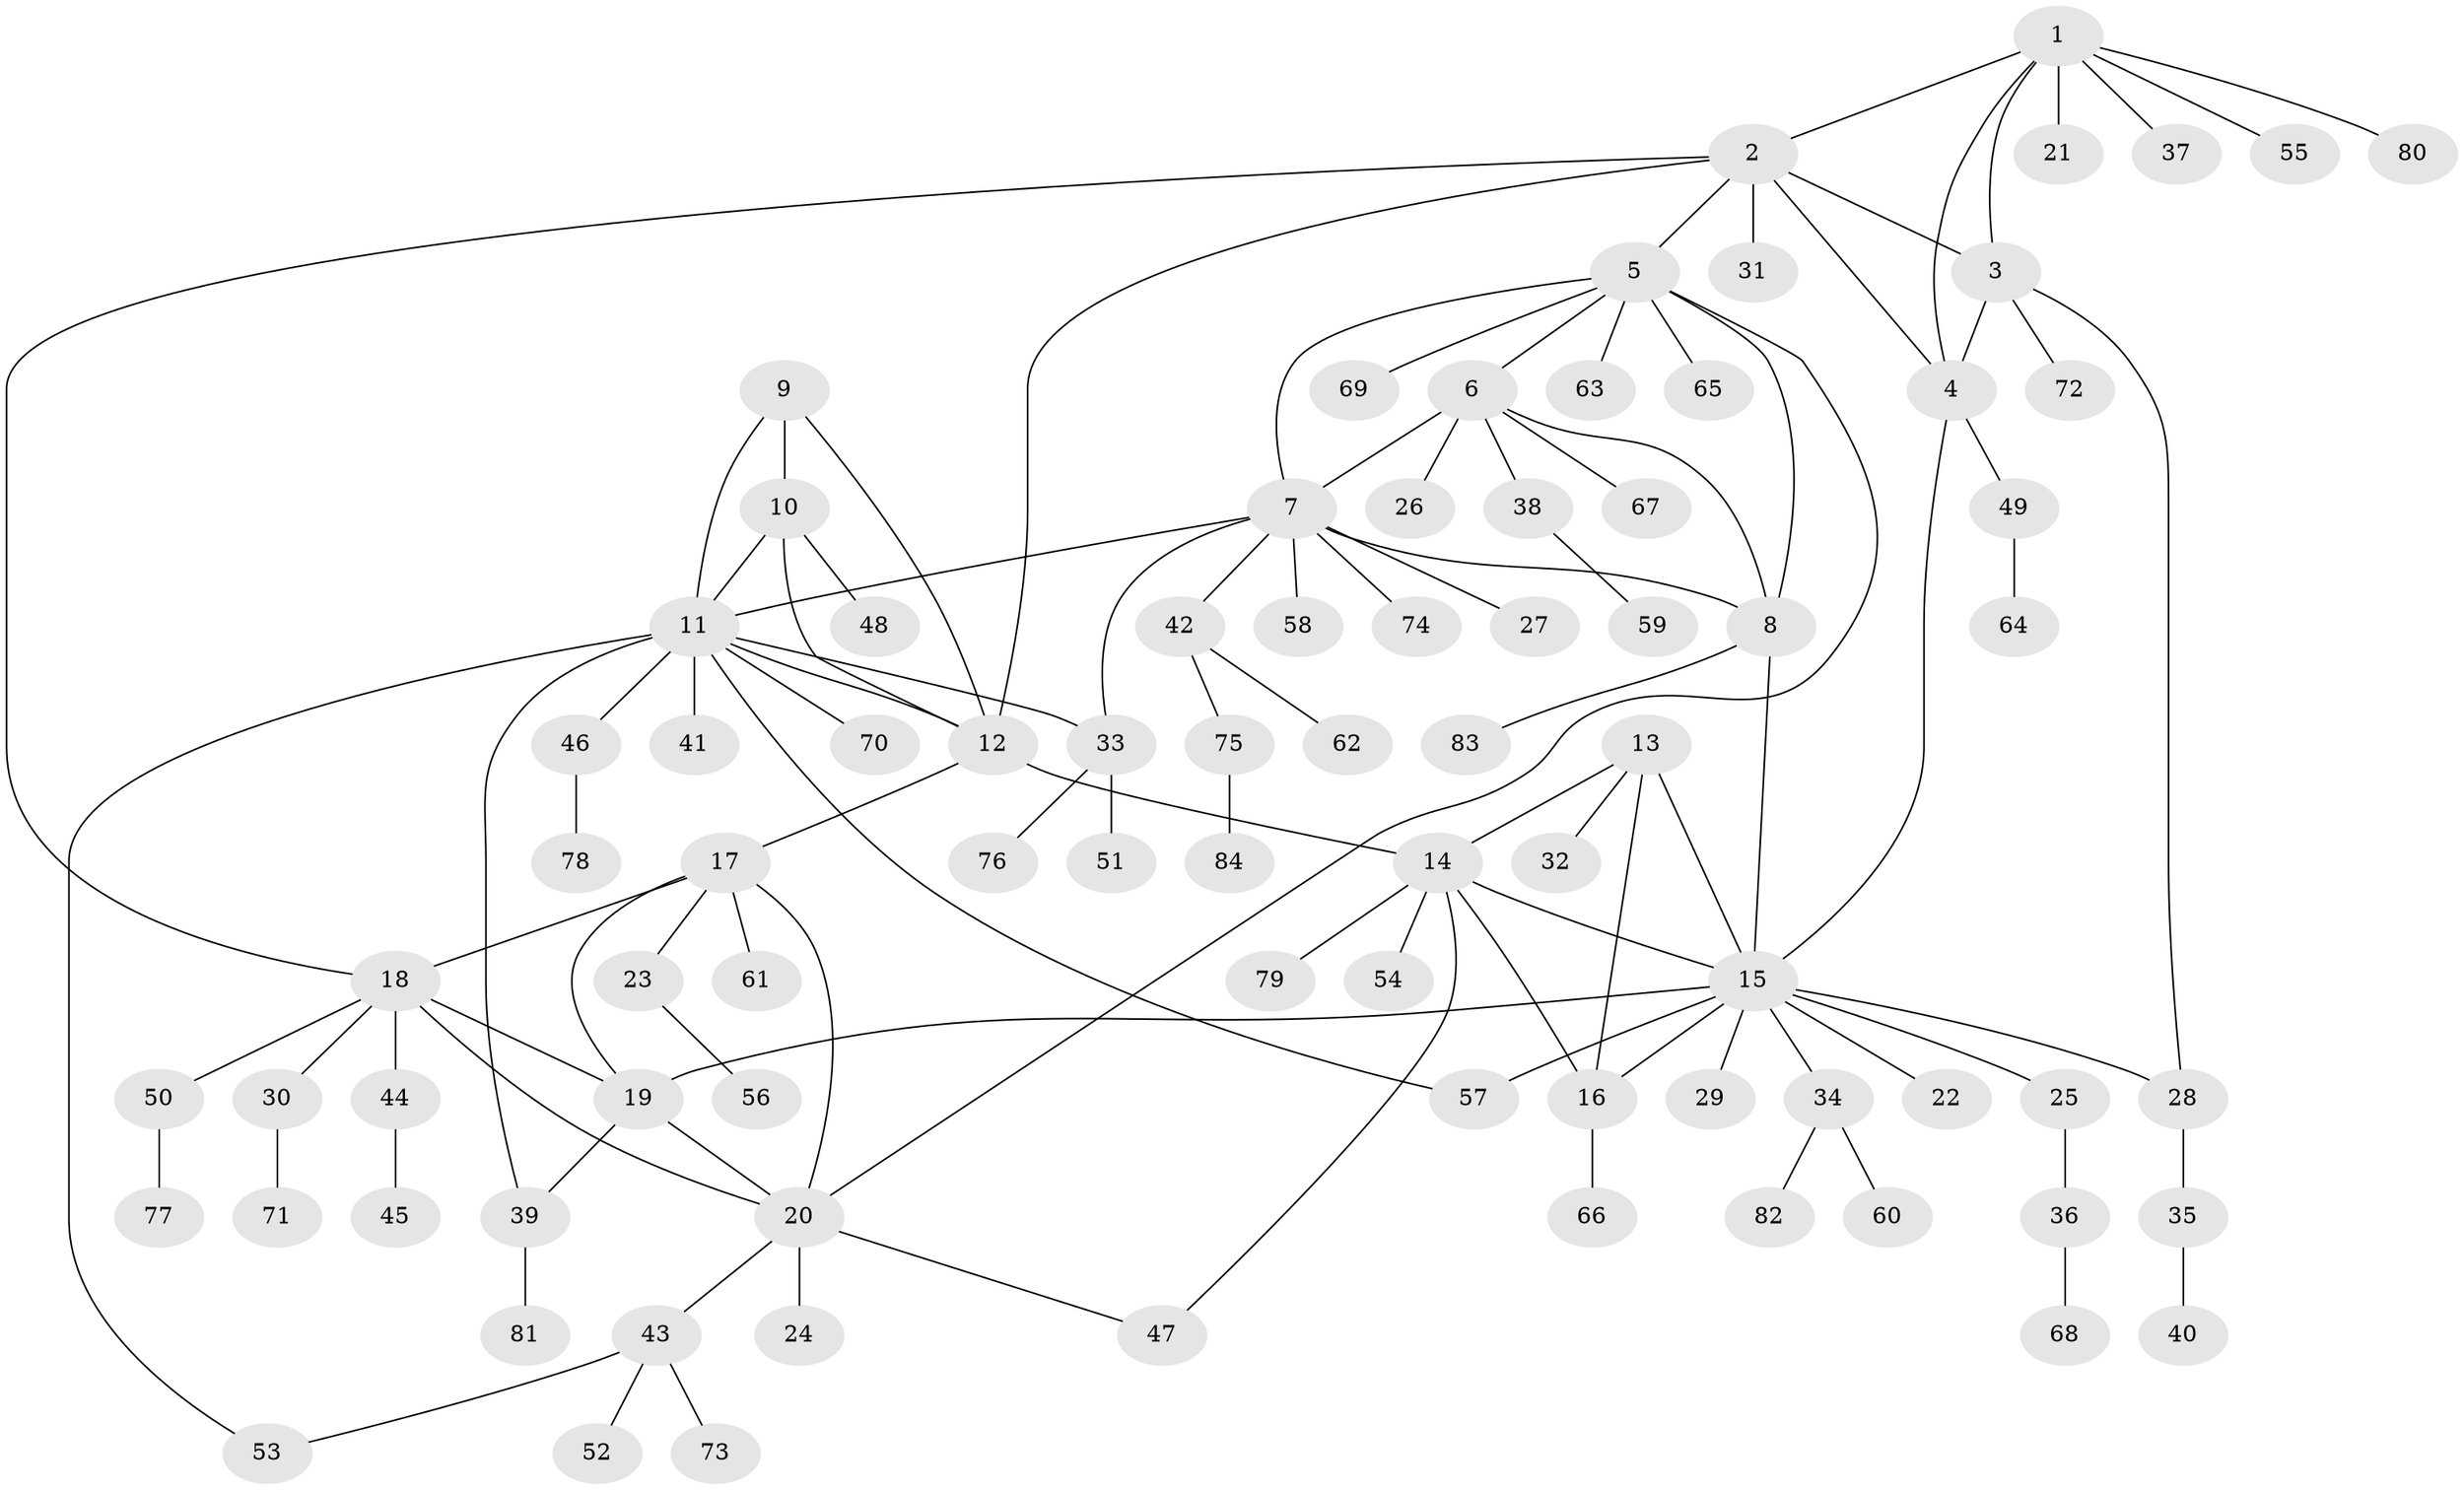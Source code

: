 // coarse degree distribution, {10: 0.03225806451612903, 3: 0.0967741935483871, 4: 0.03225806451612903, 11: 0.016129032258064516, 7: 0.03225806451612903, 5: 0.016129032258064516, 6: 0.016129032258064516, 13: 0.016129032258064516, 9: 0.016129032258064516, 1: 0.6129032258064516, 2: 0.11290322580645161}
// Generated by graph-tools (version 1.1) at 2025/42/03/06/25 10:42:15]
// undirected, 84 vertices, 110 edges
graph export_dot {
graph [start="1"]
  node [color=gray90,style=filled];
  1;
  2;
  3;
  4;
  5;
  6;
  7;
  8;
  9;
  10;
  11;
  12;
  13;
  14;
  15;
  16;
  17;
  18;
  19;
  20;
  21;
  22;
  23;
  24;
  25;
  26;
  27;
  28;
  29;
  30;
  31;
  32;
  33;
  34;
  35;
  36;
  37;
  38;
  39;
  40;
  41;
  42;
  43;
  44;
  45;
  46;
  47;
  48;
  49;
  50;
  51;
  52;
  53;
  54;
  55;
  56;
  57;
  58;
  59;
  60;
  61;
  62;
  63;
  64;
  65;
  66;
  67;
  68;
  69;
  70;
  71;
  72;
  73;
  74;
  75;
  76;
  77;
  78;
  79;
  80;
  81;
  82;
  83;
  84;
  1 -- 2;
  1 -- 3;
  1 -- 4;
  1 -- 21;
  1 -- 37;
  1 -- 55;
  1 -- 80;
  2 -- 3;
  2 -- 4;
  2 -- 5;
  2 -- 12;
  2 -- 18;
  2 -- 31;
  3 -- 4;
  3 -- 28;
  3 -- 72;
  4 -- 15;
  4 -- 49;
  5 -- 6;
  5 -- 7;
  5 -- 8;
  5 -- 20;
  5 -- 63;
  5 -- 65;
  5 -- 69;
  6 -- 7;
  6 -- 8;
  6 -- 26;
  6 -- 38;
  6 -- 67;
  7 -- 8;
  7 -- 11;
  7 -- 27;
  7 -- 33;
  7 -- 42;
  7 -- 58;
  7 -- 74;
  8 -- 15;
  8 -- 83;
  9 -- 10;
  9 -- 11;
  9 -- 12;
  10 -- 11;
  10 -- 12;
  10 -- 48;
  11 -- 12;
  11 -- 33;
  11 -- 39;
  11 -- 41;
  11 -- 46;
  11 -- 53;
  11 -- 57;
  11 -- 70;
  12 -- 14;
  12 -- 17;
  13 -- 14;
  13 -- 15;
  13 -- 16;
  13 -- 32;
  14 -- 15;
  14 -- 16;
  14 -- 47;
  14 -- 54;
  14 -- 79;
  15 -- 16;
  15 -- 19;
  15 -- 22;
  15 -- 25;
  15 -- 28;
  15 -- 29;
  15 -- 34;
  15 -- 57;
  16 -- 66;
  17 -- 18;
  17 -- 19;
  17 -- 20;
  17 -- 23;
  17 -- 61;
  18 -- 19;
  18 -- 20;
  18 -- 30;
  18 -- 44;
  18 -- 50;
  19 -- 20;
  19 -- 39;
  20 -- 24;
  20 -- 43;
  20 -- 47;
  23 -- 56;
  25 -- 36;
  28 -- 35;
  30 -- 71;
  33 -- 51;
  33 -- 76;
  34 -- 60;
  34 -- 82;
  35 -- 40;
  36 -- 68;
  38 -- 59;
  39 -- 81;
  42 -- 62;
  42 -- 75;
  43 -- 52;
  43 -- 53;
  43 -- 73;
  44 -- 45;
  46 -- 78;
  49 -- 64;
  50 -- 77;
  75 -- 84;
}
